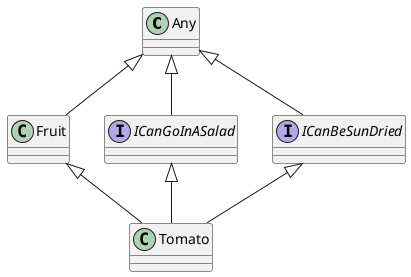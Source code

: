 @startuml

Any <|-- Fruit
interface ICanGoInASalad
interface ICanBeSunDried
Any <|-- ICanGoInASalad
Any <|-- ICanBeSunDried
Fruit <|-- Tomato
ICanGoInASalad <|-- Tomato
ICanBeSunDried <|-- Tomato

@enduml
